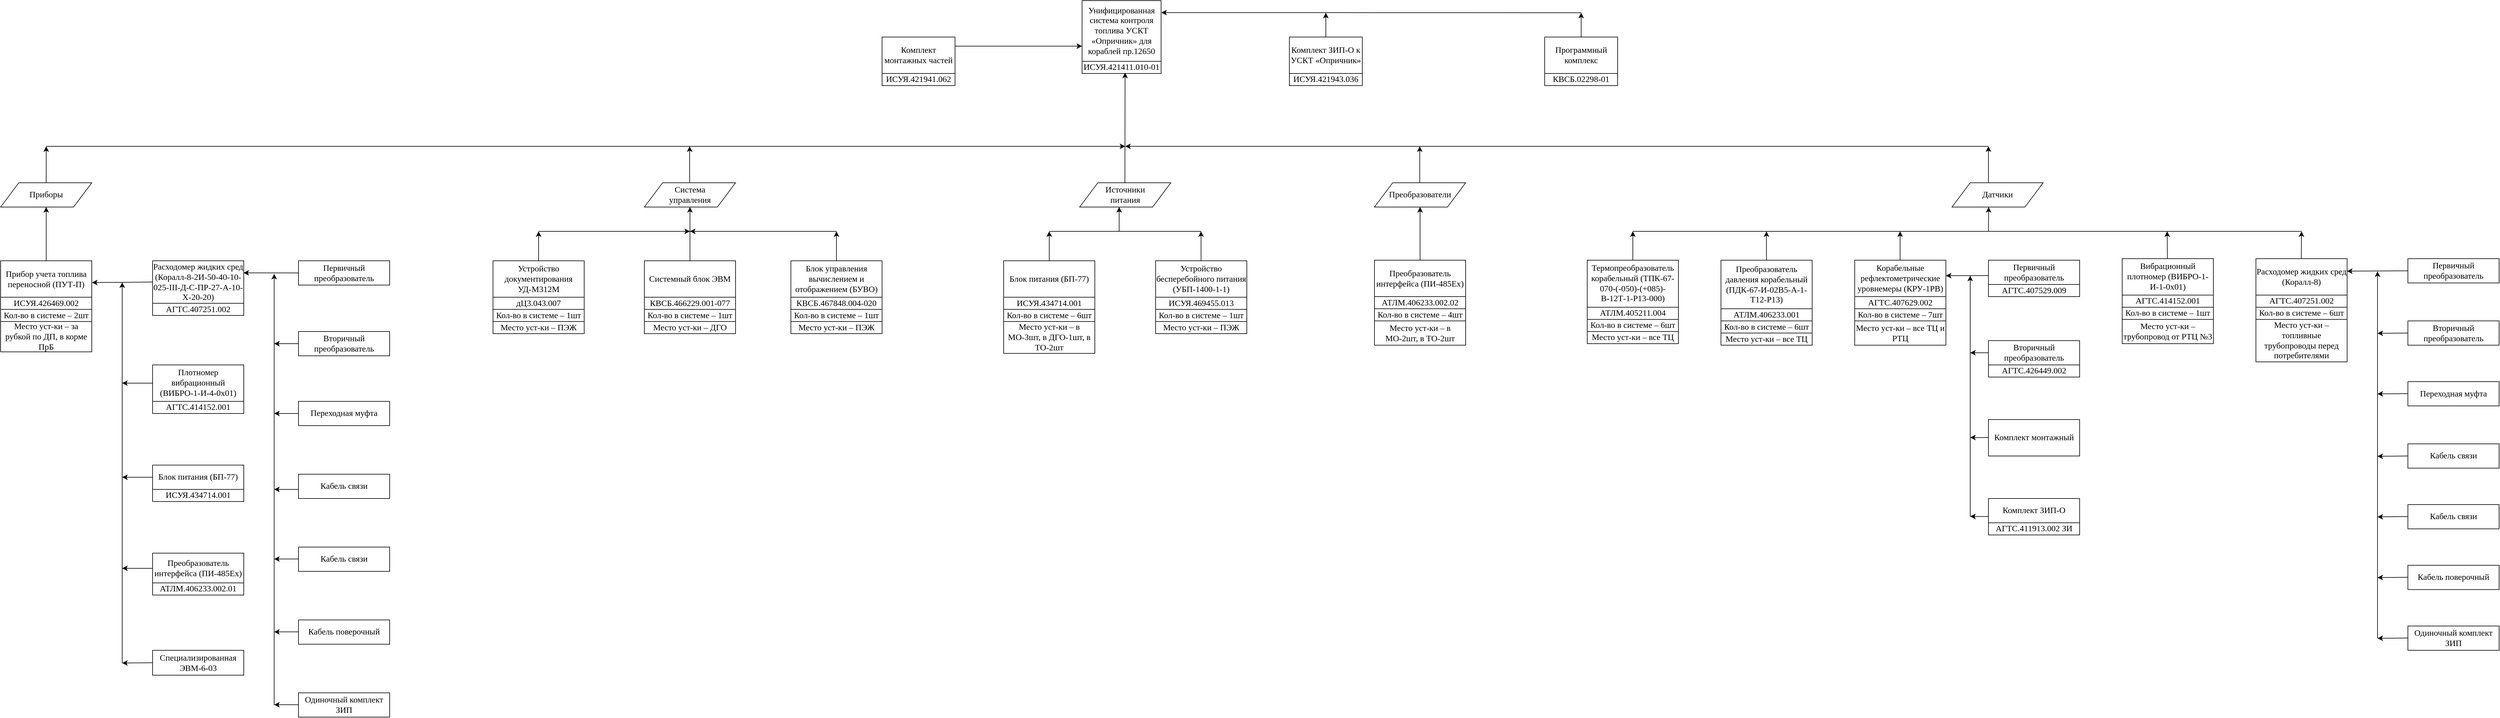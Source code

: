 <mxfile version="13.0.9" type="github"><diagram id="rdRw8fEam2MrPIonMGcq" name="Page-1"><mxGraphModel dx="2836" dy="1933" grid="1" gridSize="10" guides="1" tooltips="1" connect="1" arrows="1" fold="1" page="1" pageScale="1" pageWidth="827" pageHeight="1169" math="1" shadow="0"><root><mxCell id="0"/><mxCell id="1" parent="0"/><mxCell id="JlruNqImXkZXhNf7wpt8-1" value="&lt;font style=&quot;font-size: 14px&quot;&gt;Унифицированная система контроля топлива УСКТ «Опричник» для кораблей пр.12650&lt;br&gt;&lt;/font&gt;" style="whiteSpace=wrap;html=1;fontFamily=Times New Roman;fontSize=14;" parent="1" vertex="1"><mxGeometry x="369" y="-140" width="130" height="100" as="geometry"/></mxCell><mxCell id="JlruNqImXkZXhNf7wpt8-6" value="Блок управления вычислением и отображением (БУВО)" style="rounded=0;whiteSpace=wrap;html=1;fontFamily=Times New Roman;fontSize=14;" parent="1" vertex="1"><mxGeometry x="-110" y="288.5" width="150" height="60" as="geometry"/></mxCell><mxCell id="JlruNqImXkZXhNf7wpt8-7" value="КВСБ.467848.004-020" style="rounded=0;whiteSpace=wrap;html=1;fontFamily=Times New Roman;fontSize=14;" parent="1" vertex="1"><mxGeometry x="-110" y="348.5" width="150" height="20" as="geometry"/></mxCell><mxCell id="JlruNqImXkZXhNf7wpt8-8" value="Системный блок ЭВМ" style="rounded=0;whiteSpace=wrap;html=1;fontFamily=Times New Roman;fontSize=14;" parent="1" vertex="1"><mxGeometry x="-351" y="288.5" width="150" height="60" as="geometry"/></mxCell><mxCell id="JlruNqImXkZXhNf7wpt8-9" value="КВСБ.466229.001-077" style="rounded=0;whiteSpace=wrap;html=1;fontFamily=Times New Roman;fontSize=14;" parent="1" vertex="1"><mxGeometry x="-351" y="348.5" width="150" height="20" as="geometry"/></mxCell><mxCell id="JlruNqImXkZXhNf7wpt8-10" value="Устройство документирования &lt;br style=&quot;font-size: 14px;&quot;&gt;УД-М312М" style="rounded=0;whiteSpace=wrap;html=1;fontFamily=Times New Roman;fontSize=14;" parent="1" vertex="1"><mxGeometry x="-600" y="288.5" width="150" height="60" as="geometry"/></mxCell><mxCell id="JlruNqImXkZXhNf7wpt8-11" value="дЦ3.043.007" style="rounded=0;whiteSpace=wrap;html=1;fontFamily=Times New Roman;fontSize=14;" parent="1" vertex="1"><mxGeometry x="-600" y="348.5" width="150" height="20" as="geometry"/></mxCell><mxCell id="JlruNqImXkZXhNf7wpt8-12" value="ИСУЯ.421411.010-01" style="rounded=0;whiteSpace=wrap;html=1;fontFamily=Times New Roman;fontSize=14;" parent="1" vertex="1"><mxGeometry x="369" y="-40" width="130" height="20" as="geometry"/></mxCell><mxCell id="JlruNqImXkZXhNf7wpt8-13" value="&lt;p style=&quot;font-size: 14px;&quot;&gt;&lt;font style=&quot;font-size: 14px;&quot;&gt;Блок питания (БП-77)&lt;/font&gt;&lt;/p&gt;" style="rounded=0;whiteSpace=wrap;html=1;fontFamily=Times New Roman;fontSize=14;" parent="1" vertex="1"><mxGeometry x="240" y="288.5" width="150" height="60" as="geometry"/></mxCell><mxCell id="JlruNqImXkZXhNf7wpt8-14" value="ИСУЯ.434714.001" style="rounded=0;whiteSpace=wrap;html=1;fontFamily=Times New Roman;fontSize=14;" parent="1" vertex="1"><mxGeometry x="240" y="348.5" width="150" height="20" as="geometry"/></mxCell><mxCell id="JlruNqImXkZXhNf7wpt8-15" value="Устройство бесперебойного питания (УБП-1400-1-1)" style="rounded=0;whiteSpace=wrap;html=1;fontFamily=Times New Roman;fontSize=14;" parent="1" vertex="1"><mxGeometry x="490" y="288.5" width="150" height="60" as="geometry"/></mxCell><mxCell id="JlruNqImXkZXhNf7wpt8-16" value="ИСУЯ.469455.013" style="rounded=0;whiteSpace=wrap;html=1;fontFamily=Times New Roman;fontSize=14;" parent="1" vertex="1"><mxGeometry x="490" y="348.5" width="150" height="20" as="geometry"/></mxCell><mxCell id="JlruNqImXkZXhNf7wpt8-17" value="Преобразователь интерфейса (ПИ-485Ех)" style="rounded=0;whiteSpace=wrap;html=1;fontFamily=Times New Roman;fontSize=14;" parent="1" vertex="1"><mxGeometry x="850" y="287.5" width="150" height="60" as="geometry"/></mxCell><mxCell id="JlruNqImXkZXhNf7wpt8-18" value="АТЛМ.406233.002.02" style="rounded=0;whiteSpace=wrap;html=1;fontFamily=Times New Roman;fontSize=14;" parent="1" vertex="1"><mxGeometry x="850" y="347.5" width="150" height="20" as="geometry"/></mxCell><mxCell id="JlruNqImXkZXhNf7wpt8-19" value="Прибор учета топлива переносной (ПУТ-П)" style="rounded=0;whiteSpace=wrap;html=1;fontFamily=Times New Roman;fontSize=14;" parent="1" vertex="1"><mxGeometry x="-1410" y="288.5" width="150" height="60" as="geometry"/></mxCell><mxCell id="JlruNqImXkZXhNf7wpt8-20" value="ИСУЯ.426469.002" style="rounded=0;whiteSpace=wrap;html=1;fontFamily=Times New Roman;fontSize=14;" parent="1" vertex="1"><mxGeometry x="-1410" y="348.5" width="150" height="20" as="geometry"/></mxCell><mxCell id="JlruNqImXkZXhNf7wpt8-21" style="edgeStyle=orthogonalEdgeStyle;rounded=0;orthogonalLoop=1;jettySize=auto;html=1;exitX=0.5;exitY=1;exitDx=0;exitDy=0;fontFamily=Times New Roman;fontSize=14;" parent="1" source="JlruNqImXkZXhNf7wpt8-20" target="JlruNqImXkZXhNf7wpt8-20" edge="1"><mxGeometry relative="1" as="geometry"/></mxCell><mxCell id="JlruNqImXkZXhNf7wpt8-26" value="Термопреобразователь корабельный (ТПК-67-070-(-050)-(+085)-В-12Т-1-Р13-000)" style="rounded=0;whiteSpace=wrap;html=1;fontFamily=Times New Roman;fontSize=14;" parent="1" vertex="1"><mxGeometry x="1200" y="287.5" width="150" height="77.5" as="geometry"/></mxCell><mxCell id="JlruNqImXkZXhNf7wpt8-27" value="АТЛМ.405211.004" style="rounded=0;whiteSpace=wrap;html=1;fontFamily=Times New Roman;fontSize=14;" parent="1" vertex="1"><mxGeometry x="1200" y="365" width="150" height="20" as="geometry"/></mxCell><mxCell id="JlruNqImXkZXhNf7wpt8-33" value="Комплект монтажных частей" style="rounded=0;whiteSpace=wrap;html=1;fontFamily=Times New Roman;fontSize=14;" parent="1" vertex="1"><mxGeometry x="40" y="-80" width="120" height="60" as="geometry"/></mxCell><mxCell id="JlruNqImXkZXhNf7wpt8-34" value="ИСУЯ.421941.062" style="rounded=0;whiteSpace=wrap;html=1;fontFamily=Times New Roman;fontSize=14;" parent="1" vertex="1"><mxGeometry x="40" y="-20" width="120" height="20" as="geometry"/></mxCell><mxCell id="JlruNqImXkZXhNf7wpt8-35" value="Комплект ЗИП-О к УСКТ «Опричник»" style="rounded=0;whiteSpace=wrap;html=1;fontFamily=Times New Roman;fontSize=14;" parent="1" vertex="1"><mxGeometry x="710" y="-80" width="120" height="60" as="geometry"/></mxCell><mxCell id="JlruNqImXkZXhNf7wpt8-36" value="ИСУЯ.421943.036" style="rounded=0;whiteSpace=wrap;html=1;fontFamily=Times New Roman;fontSize=14;" parent="1" vertex="1"><mxGeometry x="710" y="-20" width="120" height="20" as="geometry"/></mxCell><mxCell id="JlruNqImXkZXhNf7wpt8-37" value="Программный комплекс" style="rounded=0;whiteSpace=wrap;html=1;fontFamily=Times New Roman;fontSize=14;" parent="1" vertex="1"><mxGeometry x="1130" y="-80" width="120" height="60" as="geometry"/></mxCell><mxCell id="JlruNqImXkZXhNf7wpt8-38" value="КВСБ.02298-01" style="rounded=0;whiteSpace=wrap;html=1;fontFamily=Times New Roman;fontSize=14;" parent="1" vertex="1"><mxGeometry x="1130" y="-20" width="120" height="20" as="geometry"/></mxCell><mxCell id="JlruNqImXkZXhNf7wpt8-41" value="Система &lt;br&gt;управления" style="shape=parallelogram;perimeter=parallelogramPerimeter;whiteSpace=wrap;html=1;fontFamily=Times New Roman;fontSize=14;" parent="1" vertex="1"><mxGeometry x="-351" y="160" width="150" height="40" as="geometry"/></mxCell><mxCell id="JlruNqImXkZXhNf7wpt8-42" value="Источники &lt;br&gt;питания" style="shape=parallelogram;perimeter=parallelogramPerimeter;whiteSpace=wrap;html=1;fontFamily=Times New Roman;fontSize=14;" parent="1" vertex="1"><mxGeometry x="365" y="160" width="150" height="40" as="geometry"/></mxCell><mxCell id="JlruNqImXkZXhNf7wpt8-43" value="Преобразователи" style="shape=parallelogram;perimeter=parallelogramPerimeter;whiteSpace=wrap;html=1;fontFamily=Times New Roman;fontSize=14;" parent="1" vertex="1"><mxGeometry x="850" y="160" width="150" height="40" as="geometry"/></mxCell><mxCell id="JlruNqImXkZXhNf7wpt8-44" value="Датчики" style="shape=parallelogram;perimeter=parallelogramPerimeter;whiteSpace=wrap;html=1;fontFamily=Times New Roman;fontSize=14;" parent="1" vertex="1"><mxGeometry x="1800" y="160" width="150" height="40" as="geometry"/></mxCell><mxCell id="JlruNqImXkZXhNf7wpt8-60" value="Кол-во в системе – 1шт" style="rounded=0;whiteSpace=wrap;html=1;fontFamily=Times New Roman;fontSize=14;" parent="1" vertex="1"><mxGeometry x="-110" y="368.5" width="150" height="20" as="geometry"/></mxCell><mxCell id="JlruNqImXkZXhNf7wpt8-61" value="Кол-во в системе – 1шт" style="rounded=0;whiteSpace=wrap;html=1;fontFamily=Times New Roman;fontSize=14;" parent="1" vertex="1"><mxGeometry x="-351" y="368.5" width="150" height="20" as="geometry"/></mxCell><mxCell id="JlruNqImXkZXhNf7wpt8-62" value="Кол-во в системе – 6шт" style="rounded=0;whiteSpace=wrap;html=1;fontFamily=Times New Roman;fontSize=14;" parent="1" vertex="1"><mxGeometry x="240" y="368.5" width="150" height="20" as="geometry"/></mxCell><mxCell id="JlruNqImXkZXhNf7wpt8-63" value="Кол-во в системе – 1шт" style="rounded=0;whiteSpace=wrap;html=1;fontFamily=Times New Roman;fontSize=14;" parent="1" vertex="1"><mxGeometry x="-600" y="368.5" width="150" height="20" as="geometry"/></mxCell><mxCell id="JlruNqImXkZXhNf7wpt8-64" value="Кол-во в системе – 1шт" style="rounded=0;whiteSpace=wrap;html=1;fontFamily=Times New Roman;fontSize=14;" parent="1" vertex="1"><mxGeometry x="490" y="368.5" width="150" height="20" as="geometry"/></mxCell><mxCell id="JlruNqImXkZXhNf7wpt8-65" value="Кол-во в системе – 4шт" style="rounded=0;whiteSpace=wrap;html=1;fontFamily=Times New Roman;fontSize=14;" parent="1" vertex="1"><mxGeometry x="850" y="367.5" width="150" height="20" as="geometry"/></mxCell><mxCell id="JlruNqImXkZXhNf7wpt8-66" value="Кол-во в системе – 2шт" style="rounded=0;whiteSpace=wrap;html=1;fontFamily=Times New Roman;fontSize=14;" parent="1" vertex="1"><mxGeometry x="-1410" y="368.5" width="150" height="20" as="geometry"/></mxCell><mxCell id="JlruNqImXkZXhNf7wpt8-69" value="Кол-во в системе – 6шт" style="rounded=0;whiteSpace=wrap;html=1;fontFamily=Times New Roman;fontSize=14;labelBackgroundColor=none;strokeColor=#000000;fillColor=none;" parent="1" vertex="1"><mxGeometry x="1200" y="385" width="150" height="20" as="geometry"/></mxCell><mxCell id="JlruNqImXkZXhNf7wpt8-111" value="Место уст-ки – все ТЦ" style="rounded=0;whiteSpace=wrap;html=1;fontFamily=Times New Roman;fontSize=14;" parent="1" vertex="1"><mxGeometry x="1200" y="405" width="150" height="20" as="geometry"/></mxCell><mxCell id="JlruNqImXkZXhNf7wpt8-130" value="Расходомер жидких сред (Коралл-8-2И-50-40-10-025-III-Д-С-ПР-27-А-10-Х-20-20)" style="rounded=0;whiteSpace=wrap;html=1;fontFamily=Times New Roman;fontSize=14;" parent="1" vertex="1"><mxGeometry x="-1160" y="288.5" width="150" height="70" as="geometry"/></mxCell><mxCell id="JlruNqImXkZXhNf7wpt8-132" value="АГТС.407251.002" style="rounded=0;whiteSpace=wrap;html=1;fontFamily=Times New Roman;fontSize=14;" parent="1" vertex="1"><mxGeometry x="-1160" y="358.5" width="150" height="20" as="geometry"/></mxCell><mxCell id="JlruNqImXkZXhNf7wpt8-133" value="&lt;p style=&quot;font-size: 14px;&quot;&gt;&lt;font style=&quot;font-size: 14px;&quot;&gt;Блок питания (БП-77)&lt;/font&gt;&lt;/p&gt;" style="rounded=0;whiteSpace=wrap;html=1;fontFamily=Times New Roman;fontSize=14;" parent="1" vertex="1"><mxGeometry x="-1160" y="625" width="150" height="40" as="geometry"/></mxCell><mxCell id="JlruNqImXkZXhNf7wpt8-134" value="ИСУЯ.434714.001" style="rounded=0;whiteSpace=wrap;html=1;fontFamily=Times New Roman;fontSize=14;" parent="1" vertex="1"><mxGeometry x="-1160" y="665" width="150" height="20" as="geometry"/></mxCell><mxCell id="JlruNqImXkZXhNf7wpt8-135" value="Преобразователь интерфейса (ПИ-485Ех)" style="rounded=0;whiteSpace=wrap;html=1;fontFamily=Times New Roman;fontSize=14;" parent="1" vertex="1"><mxGeometry x="-1160" y="770" width="150" height="50" as="geometry"/></mxCell><mxCell id="JlruNqImXkZXhNf7wpt8-136" value="АТЛМ.406233.002.01" style="rounded=0;whiteSpace=wrap;html=1;fontFamily=Times New Roman;fontSize=14;" parent="1" vertex="1"><mxGeometry x="-1160" y="819" width="150" height="20" as="geometry"/></mxCell><mxCell id="JlruNqImXkZXhNf7wpt8-137" value="Плотномер вибрационный (ВИБРО-1-И-4-0х01)" style="rounded=0;whiteSpace=wrap;html=1;fontFamily=Times New Roman;fontSize=14;" parent="1" vertex="1"><mxGeometry x="-1160" y="460" width="150" height="60" as="geometry"/></mxCell><mxCell id="JlruNqImXkZXhNf7wpt8-138" value="АГТС.414152.001" style="rounded=0;whiteSpace=wrap;html=1;fontFamily=Times New Roman;fontSize=14;" parent="1" vertex="1"><mxGeometry x="-1160" y="520" width="150" height="20" as="geometry"/></mxCell><mxCell id="U14KaW0PmVDMa5eSpgdy-1" value="Первичный преобразователь" style="rounded=0;whiteSpace=wrap;html=1;fontFamily=Times New Roman;fontSize=14;" parent="1" vertex="1"><mxGeometry x="-920" y="288.5" width="150" height="40" as="geometry"/></mxCell><mxCell id="U14KaW0PmVDMa5eSpgdy-2" value="Вторичный преобразователь" style="rounded=0;whiteSpace=wrap;html=1;fontFamily=Times New Roman;fontSize=14;" parent="1" vertex="1"><mxGeometry x="-920" y="405" width="150" height="40" as="geometry"/></mxCell><mxCell id="U14KaW0PmVDMa5eSpgdy-3" value="Переходная муфта" style="rounded=0;whiteSpace=wrap;html=1;fontFamily=Times New Roman;fontSize=14;" parent="1" vertex="1"><mxGeometry x="-920" y="520" width="150" height="40" as="geometry"/></mxCell><mxCell id="U14KaW0PmVDMa5eSpgdy-4" value="Кабель связи" style="rounded=0;whiteSpace=wrap;html=1;fontFamily=Times New Roman;fontSize=14;" parent="1" vertex="1"><mxGeometry x="-920" y="640" width="150" height="40" as="geometry"/></mxCell><mxCell id="U14KaW0PmVDMa5eSpgdy-5" value="Кабель связи" style="rounded=0;whiteSpace=wrap;html=1;fontFamily=Times New Roman;fontSize=14;" parent="1" vertex="1"><mxGeometry x="-920" y="760" width="150" height="40" as="geometry"/></mxCell><mxCell id="U14KaW0PmVDMa5eSpgdy-6" value="Кабель поверочный" style="rounded=0;whiteSpace=wrap;html=1;fontFamily=Times New Roman;fontSize=14;" parent="1" vertex="1"><mxGeometry x="-920" y="880" width="150" height="40" as="geometry"/></mxCell><mxCell id="U14KaW0PmVDMa5eSpgdy-7" value="Одиночный комплект ЗИП" style="rounded=0;whiteSpace=wrap;html=1;fontFamily=Times New Roman;fontSize=14;" parent="1" vertex="1"><mxGeometry x="-920" y="1000" width="150" height="40" as="geometry"/></mxCell><mxCell id="JlruNqImXkZXhNf7wpt8-116" value="АГТС.407629.002" style="rounded=0;whiteSpace=wrap;html=1;fontFamily=Times New Roman;fontSize=14;" parent="1" vertex="1"><mxGeometry x="1640" y="347.5" width="150" height="20" as="geometry"/></mxCell><mxCell id="JlruNqImXkZXhNf7wpt8-117" value="Первичный преобразователь" style="rounded=0;whiteSpace=wrap;html=1;fontFamily=Times New Roman;fontSize=14;" parent="1" vertex="1"><mxGeometry x="1860" y="287.5" width="150" height="40" as="geometry"/></mxCell><mxCell id="JlruNqImXkZXhNf7wpt8-118" value="Вторичный преобразователь" style="rounded=0;whiteSpace=wrap;html=1;fontFamily=Times New Roman;fontSize=14;" parent="1" vertex="1"><mxGeometry x="1860" y="420" width="150" height="40" as="geometry"/></mxCell><mxCell id="JlruNqImXkZXhNf7wpt8-119" value="Комплект монтажный" style="rounded=0;whiteSpace=wrap;html=1;labelBackgroundColor=none;fontFamily=Times New Roman;fontSize=14;strokeColor=#000000;" parent="1" vertex="1"><mxGeometry x="1860" y="550" width="150" height="60" as="geometry"/></mxCell><mxCell id="JlruNqImXkZXhNf7wpt8-120" value="Комплект ЗИП-О" style="rounded=0;whiteSpace=wrap;html=1;fontFamily=Times New Roman;fontSize=14;" parent="1" vertex="1"><mxGeometry x="1860" y="680" width="150" height="40" as="geometry"/></mxCell><mxCell id="JlruNqImXkZXhNf7wpt8-121" value="АГТС.407529.009" style="rounded=0;whiteSpace=wrap;html=1;fontFamily=Times New Roman;fontSize=14;" parent="1" vertex="1"><mxGeometry x="1860" y="327.5" width="150" height="20" as="geometry"/></mxCell><mxCell id="JlruNqImXkZXhNf7wpt8-122" value="АГТС.426449.002" style="rounded=0;whiteSpace=wrap;html=1;fontFamily=Times New Roman;fontSize=14;" parent="1" vertex="1"><mxGeometry x="1860" y="460" width="150" height="20" as="geometry"/></mxCell><mxCell id="JlruNqImXkZXhNf7wpt8-123" value="АГТС.411913.002 ЗИ" style="rounded=0;whiteSpace=wrap;html=1;fontFamily=Times New Roman;fontSize=14;" parent="1" vertex="1"><mxGeometry x="1860" y="720" width="150" height="20" as="geometry"/></mxCell><mxCell id="JlruNqImXkZXhNf7wpt8-124" value="Кол-во в системе – 7шт" style="rounded=0;whiteSpace=wrap;html=1;labelBackgroundColor=none;fontFamily=Times New Roman;fontSize=14;" parent="1" vertex="1"><mxGeometry x="1640" y="367.5" width="150" height="20" as="geometry"/></mxCell><mxCell id="JlruNqImXkZXhNf7wpt8-29" value="Преобразователь давления корабельный (ПДК-67-И-02В5-А-1-Т12-Р13)" style="rounded=0;whiteSpace=wrap;html=1;fontFamily=Times New Roman;fontSize=14;" parent="1" vertex="1"><mxGeometry x="1420" y="287.5" width="150" height="80" as="geometry"/></mxCell><mxCell id="JlruNqImXkZXhNf7wpt8-30" value="АТЛМ.406233.001" style="rounded=0;whiteSpace=wrap;html=1;fontFamily=Times New Roman;fontSize=14;" parent="1" vertex="1"><mxGeometry x="1420" y="367.5" width="150" height="20" as="geometry"/></mxCell><mxCell id="JlruNqImXkZXhNf7wpt8-31" value="Вибрационный плотномер (ВИБРО-1-И-1-0х01)" style="rounded=0;whiteSpace=wrap;html=1;fontFamily=Times New Roman;fontSize=14;" parent="1" vertex="1"><mxGeometry x="2080" y="285" width="150" height="60" as="geometry"/></mxCell><mxCell id="JlruNqImXkZXhNf7wpt8-32" value="АГТС.414152.001" style="rounded=0;whiteSpace=wrap;html=1;fontFamily=Times New Roman;fontSize=14;" parent="1" vertex="1"><mxGeometry x="2080" y="345" width="150" height="20" as="geometry"/></mxCell><mxCell id="JlruNqImXkZXhNf7wpt8-70" value="Кол-во в системе – 6шт" style="rounded=0;whiteSpace=wrap;html=1;fontFamily=Times New Roman;fontSize=14;labelBackgroundColor=none;" parent="1" vertex="1"><mxGeometry x="1420" y="387.5" width="150" height="20" as="geometry"/></mxCell><mxCell id="JlruNqImXkZXhNf7wpt8-71" value="Кол-во в системе – 1шт" style="rounded=0;whiteSpace=wrap;html=1;fontFamily=Times New Roman;fontSize=14;" parent="1" vertex="1"><mxGeometry x="2080" y="365" width="150" height="20" as="geometry"/></mxCell><mxCell id="JlruNqImXkZXhNf7wpt8-112" value="Место уст-ки – все ТЦ" style="rounded=0;whiteSpace=wrap;html=1;fontFamily=Times New Roman;fontSize=14;" parent="1" vertex="1"><mxGeometry x="1420" y="407.5" width="150" height="20" as="geometry"/></mxCell><mxCell id="JlruNqImXkZXhNf7wpt8-144" value="Место уст-ки – трубопровод от РТЦ №3" style="rounded=0;whiteSpace=wrap;html=1;fontFamily=Times New Roman;fontSize=14;" parent="1" vertex="1"><mxGeometry x="2080" y="385" width="150" height="40" as="geometry"/></mxCell><mxCell id="JlruNqImXkZXhNf7wpt8-72" value="Первичный преобразователь" style="rounded=0;whiteSpace=wrap;html=1;fontFamily=Times New Roman;fontSize=14;" parent="1" vertex="1"><mxGeometry x="2550" y="285" width="150" height="40" as="geometry"/></mxCell><mxCell id="JlruNqImXkZXhNf7wpt8-73" value="Вторичный преобразователь" style="rounded=0;whiteSpace=wrap;html=1;fontFamily=Times New Roman;fontSize=14;" parent="1" vertex="1"><mxGeometry x="2550" y="387.5" width="150" height="40" as="geometry"/></mxCell><mxCell id="JlruNqImXkZXhNf7wpt8-74" value="Переходная муфта" style="rounded=0;whiteSpace=wrap;html=1;fontFamily=Times New Roman;fontSize=14;" parent="1" vertex="1"><mxGeometry x="2550" y="487.5" width="150" height="40" as="geometry"/></mxCell><mxCell id="JlruNqImXkZXhNf7wpt8-75" value="Кабель связи" style="rounded=0;whiteSpace=wrap;html=1;fontFamily=Times New Roman;fontSize=14;" parent="1" vertex="1"><mxGeometry x="2550" y="590" width="150" height="40" as="geometry"/></mxCell><mxCell id="JlruNqImXkZXhNf7wpt8-76" value="Кабель связи" style="rounded=0;whiteSpace=wrap;html=1;fontFamily=Times New Roman;fontSize=14;" parent="1" vertex="1"><mxGeometry x="2550" y="690" width="150" height="40" as="geometry"/></mxCell><mxCell id="JlruNqImXkZXhNf7wpt8-77" value="Кабель поверочный" style="rounded=0;whiteSpace=wrap;html=1;fontFamily=Times New Roman;fontSize=14;" parent="1" vertex="1"><mxGeometry x="2550" y="790" width="150" height="40" as="geometry"/></mxCell><mxCell id="JlruNqImXkZXhNf7wpt8-78" value="Одиночный комплект ЗИП" style="rounded=0;whiteSpace=wrap;html=1;fontFamily=Times New Roman;fontSize=14;" parent="1" vertex="1"><mxGeometry x="2550" y="890" width="150" height="40" as="geometry"/></mxCell><mxCell id="U14KaW0PmVDMa5eSpgdy-32" value="Место уст-ки – все ТЦ и РТЦ" style="rounded=0;whiteSpace=wrap;html=1;fontFamily=Times New Roman;fontSize=14;" parent="1" vertex="1"><mxGeometry x="1640" y="387.5" width="150" height="40" as="geometry"/></mxCell><mxCell id="U14KaW0PmVDMa5eSpgdy-60" value="Приборы" style="shape=parallelogram;perimeter=parallelogramPerimeter;whiteSpace=wrap;html=1;fontFamily=Times New Roman;fontSize=14;" parent="1" vertex="1"><mxGeometry x="-1410" y="160" width="150" height="40" as="geometry"/></mxCell><mxCell id="U14KaW0PmVDMa5eSpgdy-67" value="Место уст-ки – за рубкой по ДП, в корме ПрБ" style="rounded=0;whiteSpace=wrap;html=1;fontFamily=Times New Roman;fontSize=14;" parent="1" vertex="1"><mxGeometry x="-1410" y="388.5" width="150" height="50" as="geometry"/></mxCell><mxCell id="U14KaW0PmVDMa5eSpgdy-74" value="Корабельные рефлектометрические уровнемеры (КРУ-1РВ)" style="rounded=0;whiteSpace=wrap;html=1;fontFamily=Times New Roman;fontSize=14;" parent="1" vertex="1"><mxGeometry x="1640" y="287.5" width="150" height="60" as="geometry"/></mxCell><mxCell id="JlruNqImXkZXhNf7wpt8-23" value="АГТС.407251.002" style="rounded=0;whiteSpace=wrap;html=1;fontFamily=Times New Roman;fontSize=14;" parent="1" vertex="1"><mxGeometry x="2300" y="345" width="150" height="20" as="geometry"/></mxCell><mxCell id="JlruNqImXkZXhNf7wpt8-67" value="Кол-во в системе – 6шт" style="rounded=0;whiteSpace=wrap;html=1;fontFamily=Times New Roman;fontSize=14;" parent="1" vertex="1"><mxGeometry x="2300" y="365" width="150" height="20" as="geometry"/></mxCell><mxCell id="U14KaW0PmVDMa5eSpgdy-75" value="Расходомер жидких сред (Коралл-8)" style="rounded=0;whiteSpace=wrap;html=1;fontFamily=Times New Roman;fontSize=14;" parent="1" vertex="1"><mxGeometry x="2300" y="285" width="150" height="60" as="geometry"/></mxCell><mxCell id="U14KaW0PmVDMa5eSpgdy-90" value="Специализированная ЭВМ-6-03" style="rounded=0;whiteSpace=wrap;html=1;fontFamily=Times New Roman;fontSize=14;" parent="1" vertex="1"><mxGeometry x="-1160" y="930" width="150" height="41" as="geometry"/></mxCell><mxCell id="U14KaW0PmVDMa5eSpgdy-92" value="Место уст-ки – топливные трубопроводы перед потребителями" style="rounded=0;whiteSpace=wrap;html=1;fontFamily=Times New Roman;fontSize=14;" parent="1" vertex="1"><mxGeometry x="2300" y="385" width="150" height="70" as="geometry"/></mxCell><mxCell id="U14KaW0PmVDMa5eSpgdy-93" value="Место уст-ки – в МО-2шт, в ТО-2шт" style="rounded=0;whiteSpace=wrap;html=1;fontFamily=Times New Roman;fontSize=14;" parent="1" vertex="1"><mxGeometry x="850" y="387.5" width="150" height="40" as="geometry"/></mxCell><mxCell id="U14KaW0PmVDMa5eSpgdy-94" value="Место уст-ки – в МО-3шт, в ДГО-1шт, в ТО-2шт" style="rounded=0;whiteSpace=wrap;html=1;fontFamily=Times New Roman;fontSize=14;" parent="1" vertex="1"><mxGeometry x="240" y="388.5" width="150" height="52.5" as="geometry"/></mxCell><mxCell id="U14KaW0PmVDMa5eSpgdy-95" value="Место уст-ки – ДГО" style="rounded=0;whiteSpace=wrap;html=1;fontFamily=Times New Roman;fontSize=14;" parent="1" vertex="1"><mxGeometry x="-351" y="388.5" width="150" height="20" as="geometry"/></mxCell><mxCell id="U14KaW0PmVDMa5eSpgdy-97" value="Место уст-ки – ПЭЖ" style="rounded=0;whiteSpace=wrap;html=1;fontFamily=Times New Roman;fontSize=14;" parent="1" vertex="1"><mxGeometry x="-110" y="388.5" width="150" height="20" as="geometry"/></mxCell><mxCell id="U14KaW0PmVDMa5eSpgdy-98" value="Место уст-ки – ПЭЖ" style="rounded=0;whiteSpace=wrap;html=1;fontFamily=Times New Roman;fontSize=14;" parent="1" vertex="1"><mxGeometry x="-600" y="388.5" width="150" height="20" as="geometry"/></mxCell><mxCell id="U14KaW0PmVDMa5eSpgdy-110" value="Место уст-ки – ПЭЖ" style="rounded=0;whiteSpace=wrap;html=1;fontFamily=Times New Roman;fontSize=14;" parent="1" vertex="1"><mxGeometry x="490" y="388.5" width="150" height="20" as="geometry"/></mxCell><mxCell id="JIP5AOXePWaffh8GA9R5-3" value="" style="endArrow=classic;html=1;exitX=0.5;exitY=0;exitDx=0;exitDy=0;entryX=0.5;entryY=1;entryDx=0;entryDy=0;" parent="1" source="JlruNqImXkZXhNf7wpt8-19" target="U14KaW0PmVDMa5eSpgdy-60" edge="1"><mxGeometry width="50" height="50" relative="1" as="geometry"><mxPoint x="-1270" y="350" as="sourcePoint"/><mxPoint x="-1220" y="300" as="targetPoint"/></mxGeometry></mxCell><mxCell id="JIP5AOXePWaffh8GA9R5-7" value="" style="endArrow=none;html=1;entryX=0;entryY=0.5;entryDx=0;entryDy=0;" parent="1" target="JlruNqImXkZXhNf7wpt8-130" edge="1"><mxGeometry width="50" height="50" relative="1" as="geometry"><mxPoint x="-1210" y="324" as="sourcePoint"/><mxPoint x="-1080" y="420" as="targetPoint"/></mxGeometry></mxCell><mxCell id="JIP5AOXePWaffh8GA9R5-8" value="" style="endArrow=classic;html=1;exitX=0;exitY=0.5;exitDx=0;exitDy=0;" parent="1" source="JlruNqImXkZXhNf7wpt8-137" edge="1"><mxGeometry width="50" height="50" relative="1" as="geometry"><mxPoint x="-1140" y="540" as="sourcePoint"/><mxPoint x="-1210" y="490" as="targetPoint"/></mxGeometry></mxCell><mxCell id="JIP5AOXePWaffh8GA9R5-9" value="" style="endArrow=classic;html=1;exitX=0;exitY=0.5;exitDx=0;exitDy=0;" parent="1" source="JlruNqImXkZXhNf7wpt8-133" edge="1"><mxGeometry width="50" height="50" relative="1" as="geometry"><mxPoint x="-1120" y="800" as="sourcePoint"/><mxPoint x="-1210" y="645" as="targetPoint"/></mxGeometry></mxCell><mxCell id="JIP5AOXePWaffh8GA9R5-10" value="" style="endArrow=classic;html=1;exitX=0;exitY=0.5;exitDx=0;exitDy=0;" parent="1" source="JlruNqImXkZXhNf7wpt8-135" edge="1"><mxGeometry width="50" height="50" relative="1" as="geometry"><mxPoint x="-1110" y="850" as="sourcePoint"/><mxPoint x="-1210" y="795" as="targetPoint"/></mxGeometry></mxCell><mxCell id="JIP5AOXePWaffh8GA9R5-11" value="" style="endArrow=classic;html=1;exitX=0;exitY=0.5;exitDx=0;exitDy=0;" parent="1" source="U14KaW0PmVDMa5eSpgdy-90" edge="1"><mxGeometry width="50" height="50" relative="1" as="geometry"><mxPoint x="-1060" y="940" as="sourcePoint"/><mxPoint x="-1210" y="951" as="targetPoint"/></mxGeometry></mxCell><mxCell id="JIP5AOXePWaffh8GA9R5-13" value="" style="endArrow=classic;html=1;entryX=1.002;entryY=0.597;entryDx=0;entryDy=0;entryPerimeter=0;" parent="1" target="JlruNqImXkZXhNf7wpt8-19" edge="1"><mxGeometry width="50" height="50" relative="1" as="geometry"><mxPoint x="-1210" y="324" as="sourcePoint"/><mxPoint x="-1160" y="350" as="targetPoint"/></mxGeometry></mxCell><mxCell id="JIP5AOXePWaffh8GA9R5-14" value="" style="endArrow=classic;html=1;" parent="1" edge="1"><mxGeometry width="50" height="50" relative="1" as="geometry"><mxPoint x="-1210" y="951" as="sourcePoint"/><mxPoint x="-1210" y="324" as="targetPoint"/></mxGeometry></mxCell><mxCell id="JIP5AOXePWaffh8GA9R5-15" value="" style="endArrow=classic;html=1;exitX=0;exitY=0.5;exitDx=0;exitDy=0;entryX=0.997;entryY=0.283;entryDx=0;entryDy=0;entryPerimeter=0;" parent="1" source="U14KaW0PmVDMa5eSpgdy-1" target="JlruNqImXkZXhNf7wpt8-130" edge="1"><mxGeometry width="50" height="50" relative="1" as="geometry"><mxPoint x="-930" y="620" as="sourcePoint"/><mxPoint x="-880" y="570" as="targetPoint"/></mxGeometry></mxCell><mxCell id="JIP5AOXePWaffh8GA9R5-16" value="" style="endArrow=classic;html=1;exitX=0;exitY=0.5;exitDx=0;exitDy=0;" parent="1" source="U14KaW0PmVDMa5eSpgdy-2" edge="1"><mxGeometry width="50" height="50" relative="1" as="geometry"><mxPoint x="-1010" y="600" as="sourcePoint"/><mxPoint x="-960" y="425" as="targetPoint"/></mxGeometry></mxCell><mxCell id="JIP5AOXePWaffh8GA9R5-17" value="" style="endArrow=classic;html=1;exitX=0;exitY=0.5;exitDx=0;exitDy=0;" parent="1" edge="1"><mxGeometry width="50" height="50" relative="1" as="geometry"><mxPoint x="-920.0" y="540.0" as="sourcePoint"/><mxPoint x="-960.0" y="540.0" as="targetPoint"/></mxGeometry></mxCell><mxCell id="JIP5AOXePWaffh8GA9R5-18" value="" style="endArrow=classic;html=1;exitX=0;exitY=0.5;exitDx=0;exitDy=0;" parent="1" edge="1"><mxGeometry width="50" height="50" relative="1" as="geometry"><mxPoint x="-920.0" y="665.0" as="sourcePoint"/><mxPoint x="-960.0" y="665.0" as="targetPoint"/></mxGeometry></mxCell><mxCell id="JIP5AOXePWaffh8GA9R5-19" value="" style="endArrow=classic;html=1;exitX=0;exitY=0.5;exitDx=0;exitDy=0;" parent="1" edge="1"><mxGeometry width="50" height="50" relative="1" as="geometry"><mxPoint x="-920.0" y="779.66" as="sourcePoint"/><mxPoint x="-960.0" y="779.66" as="targetPoint"/></mxGeometry></mxCell><mxCell id="JIP5AOXePWaffh8GA9R5-20" value="" style="endArrow=classic;html=1;exitX=0;exitY=0.5;exitDx=0;exitDy=0;" parent="1" edge="1"><mxGeometry width="50" height="50" relative="1" as="geometry"><mxPoint x="-920.0" y="899.66" as="sourcePoint"/><mxPoint x="-960.0" y="899.66" as="targetPoint"/></mxGeometry></mxCell><mxCell id="JIP5AOXePWaffh8GA9R5-21" value="" style="endArrow=classic;html=1;exitX=0;exitY=0.5;exitDx=0;exitDy=0;" parent="1" edge="1"><mxGeometry width="50" height="50" relative="1" as="geometry"><mxPoint x="-920.0" y="1019.66" as="sourcePoint"/><mxPoint x="-960.0" y="1019.66" as="targetPoint"/></mxGeometry></mxCell><mxCell id="JIP5AOXePWaffh8GA9R5-22" value="" style="endArrow=classic;html=1;" parent="1" edge="1"><mxGeometry width="50" height="50" relative="1" as="geometry"><mxPoint x="-960" y="1020" as="sourcePoint"/><mxPoint x="-960" y="310" as="targetPoint"/></mxGeometry></mxCell><mxCell id="JIP5AOXePWaffh8GA9R5-35" value="" style="endArrow=classic;html=1;entryX=0.5;entryY=1;entryDx=0;entryDy=0;exitX=0.5;exitY=0;exitDx=0;exitDy=0;" parent="1" source="JlruNqImXkZXhNf7wpt8-8" target="JlruNqImXkZXhNf7wpt8-41" edge="1"><mxGeometry width="50" height="50" relative="1" as="geometry"><mxPoint x="-276" y="280" as="sourcePoint"/><mxPoint x="-260" y="300" as="targetPoint"/></mxGeometry></mxCell><mxCell id="JIP5AOXePWaffh8GA9R5-36" value="" style="endArrow=classic;html=1;exitX=0.5;exitY=0;exitDx=0;exitDy=0;" parent="1" source="JlruNqImXkZXhNf7wpt8-10" edge="1"><mxGeometry width="50" height="50" relative="1" as="geometry"><mxPoint x="-310" y="350" as="sourcePoint"/><mxPoint x="-525" y="240" as="targetPoint"/></mxGeometry></mxCell><mxCell id="JIP5AOXePWaffh8GA9R5-37" value="" style="endArrow=classic;html=1;exitX=0.5;exitY=0;exitDx=0;exitDy=0;" parent="1" source="JlruNqImXkZXhNf7wpt8-6" edge="1"><mxGeometry width="50" height="50" relative="1" as="geometry"><mxPoint x="-310" y="350" as="sourcePoint"/><mxPoint x="-35" y="240" as="targetPoint"/></mxGeometry></mxCell><mxCell id="JIP5AOXePWaffh8GA9R5-38" value="" style="endArrow=classic;html=1;" parent="1" edge="1"><mxGeometry width="50" height="50" relative="1" as="geometry"><mxPoint x="-525" y="240" as="sourcePoint"/><mxPoint x="-276" y="240" as="targetPoint"/></mxGeometry></mxCell><mxCell id="JIP5AOXePWaffh8GA9R5-39" value="" style="endArrow=classic;html=1;" parent="1" edge="1"><mxGeometry width="50" height="50" relative="1" as="geometry"><mxPoint x="-35" y="240" as="sourcePoint"/><mxPoint x="-276" y="240" as="targetPoint"/></mxGeometry></mxCell><mxCell id="JIP5AOXePWaffh8GA9R5-40" value="" style="endArrow=classic;html=1;exitX=0.5;exitY=0;exitDx=0;exitDy=0;" parent="1" source="JlruNqImXkZXhNf7wpt8-13" edge="1"><mxGeometry width="50" height="50" relative="1" as="geometry"><mxPoint x="400" y="360" as="sourcePoint"/><mxPoint x="315" y="240" as="targetPoint"/></mxGeometry></mxCell><mxCell id="JIP5AOXePWaffh8GA9R5-41" value="" style="endArrow=classic;html=1;exitX=0.5;exitY=0;exitDx=0;exitDy=0;" parent="1" edge="1"><mxGeometry width="50" height="50" relative="1" as="geometry"><mxPoint x="564.71" y="288.5" as="sourcePoint"/><mxPoint x="564.71" y="240" as="targetPoint"/></mxGeometry></mxCell><mxCell id="JIP5AOXePWaffh8GA9R5-42" value="" style="endArrow=none;html=1;" parent="1" edge="1"><mxGeometry width="50" height="50" relative="1" as="geometry"><mxPoint x="315" y="240" as="sourcePoint"/><mxPoint x="565" y="240" as="targetPoint"/></mxGeometry></mxCell><mxCell id="JIP5AOXePWaffh8GA9R5-43" value="" style="endArrow=classic;html=1;" parent="1" edge="1"><mxGeometry width="50" height="50" relative="1" as="geometry"><mxPoint x="430" y="240" as="sourcePoint"/><mxPoint x="430" y="200" as="targetPoint"/></mxGeometry></mxCell><mxCell id="JIP5AOXePWaffh8GA9R5-44" value="" style="endArrow=classic;html=1;exitX=0.5;exitY=0;exitDx=0;exitDy=0;entryX=0.5;entryY=1;entryDx=0;entryDy=0;" parent="1" source="JlruNqImXkZXhNf7wpt8-17" target="JlruNqImXkZXhNf7wpt8-43" edge="1"><mxGeometry width="50" height="50" relative="1" as="geometry"><mxPoint x="920" y="390" as="sourcePoint"/><mxPoint x="970" y="340" as="targetPoint"/></mxGeometry></mxCell><mxCell id="JIP5AOXePWaffh8GA9R5-45" value="" style="endArrow=classic;html=1;exitX=0.5;exitY=0;exitDx=0;exitDy=0;" parent="1" source="JlruNqImXkZXhNf7wpt8-26" edge="1"><mxGeometry width="50" height="50" relative="1" as="geometry"><mxPoint x="1440" y="360" as="sourcePoint"/><mxPoint x="1275" y="240" as="targetPoint"/></mxGeometry></mxCell><mxCell id="JIP5AOXePWaffh8GA9R5-46" value="" style="endArrow=classic;html=1;exitX=0.5;exitY=0;exitDx=0;exitDy=0;" parent="1" edge="1"><mxGeometry width="50" height="50" relative="1" as="geometry"><mxPoint x="1494.83" y="287.5" as="sourcePoint"/><mxPoint x="1494.83" y="240" as="targetPoint"/></mxGeometry></mxCell><mxCell id="JIP5AOXePWaffh8GA9R5-47" value="" style="endArrow=classic;html=1;exitX=0.5;exitY=0;exitDx=0;exitDy=0;" parent="1" edge="1"><mxGeometry width="50" height="50" relative="1" as="geometry"><mxPoint x="1714.66" y="287.5" as="sourcePoint"/><mxPoint x="1714.66" y="240" as="targetPoint"/></mxGeometry></mxCell><mxCell id="JIP5AOXePWaffh8GA9R5-48" value="" style="endArrow=classic;html=1;exitX=0.5;exitY=0;exitDx=0;exitDy=0;" parent="1" edge="1"><mxGeometry width="50" height="50" relative="1" as="geometry"><mxPoint x="2154.41" y="285" as="sourcePoint"/><mxPoint x="2154" y="240" as="targetPoint"/></mxGeometry></mxCell><mxCell id="JIP5AOXePWaffh8GA9R5-49" value="" style="endArrow=classic;html=1;exitX=0.5;exitY=0;exitDx=0;exitDy=0;" parent="1" edge="1"><mxGeometry width="50" height="50" relative="1" as="geometry"><mxPoint x="2374.66" y="285" as="sourcePoint"/><mxPoint x="2375" y="240" as="targetPoint"/></mxGeometry></mxCell><mxCell id="JIP5AOXePWaffh8GA9R5-50" value="" style="endArrow=none;html=1;" parent="1" edge="1"><mxGeometry width="50" height="50" relative="1" as="geometry"><mxPoint x="1275" y="240" as="sourcePoint"/><mxPoint x="2375" y="240" as="targetPoint"/></mxGeometry></mxCell><mxCell id="JIP5AOXePWaffh8GA9R5-51" value="" style="endArrow=classic;html=1;entryX=0.402;entryY=1;entryDx=0;entryDy=0;entryPerimeter=0;" parent="1" target="JlruNqImXkZXhNf7wpt8-44" edge="1"><mxGeometry width="50" height="50" relative="1" as="geometry"><mxPoint x="1860" y="240" as="sourcePoint"/><mxPoint x="1900" y="220" as="targetPoint"/></mxGeometry></mxCell><mxCell id="JIP5AOXePWaffh8GA9R5-52" value="" style="endArrow=classic;html=1;exitX=0.002;exitY=0.633;exitDx=0;exitDy=0;exitPerimeter=0;" parent="1" source="JlruNqImXkZXhNf7wpt8-117" edge="1"><mxGeometry width="50" height="50" relative="1" as="geometry"><mxPoint x="1910" y="460" as="sourcePoint"/><mxPoint x="1790" y="313" as="targetPoint"/></mxGeometry></mxCell><mxCell id="JIP5AOXePWaffh8GA9R5-53" value="" style="endArrow=classic;html=1;exitX=0;exitY=0.5;exitDx=0;exitDy=0;" parent="1" source="JlruNqImXkZXhNf7wpt8-118" edge="1"><mxGeometry width="50" height="50" relative="1" as="geometry"><mxPoint x="1960" y="580" as="sourcePoint"/><mxPoint x="1830" y="440" as="targetPoint"/></mxGeometry></mxCell><mxCell id="JIP5AOXePWaffh8GA9R5-54" value="" style="endArrow=classic;html=1;exitX=0;exitY=0.5;exitDx=0;exitDy=0;" parent="1" edge="1"><mxGeometry width="50" height="50" relative="1" as="geometry"><mxPoint x="1860" y="579.58" as="sourcePoint"/><mxPoint x="1830" y="579.58" as="targetPoint"/></mxGeometry></mxCell><mxCell id="JIP5AOXePWaffh8GA9R5-55" value="" style="endArrow=classic;html=1;exitX=0;exitY=0.5;exitDx=0;exitDy=0;" parent="1" edge="1"><mxGeometry width="50" height="50" relative="1" as="geometry"><mxPoint x="1860" y="709.58" as="sourcePoint"/><mxPoint x="1830" y="709.58" as="targetPoint"/></mxGeometry></mxCell><mxCell id="JIP5AOXePWaffh8GA9R5-56" value="" style="endArrow=classic;html=1;" parent="1" edge="1"><mxGeometry width="50" height="50" relative="1" as="geometry"><mxPoint x="1830" y="710" as="sourcePoint"/><mxPoint x="1830" y="313" as="targetPoint"/></mxGeometry></mxCell><mxCell id="JIP5AOXePWaffh8GA9R5-57" value="" style="endArrow=classic;html=1;exitX=0;exitY=0.5;exitDx=0;exitDy=0;entryX=0.999;entryY=0.343;entryDx=0;entryDy=0;entryPerimeter=0;" parent="1" source="JlruNqImXkZXhNf7wpt8-72" target="U14KaW0PmVDMa5eSpgdy-75" edge="1"><mxGeometry width="50" height="50" relative="1" as="geometry"><mxPoint x="2500" y="420" as="sourcePoint"/><mxPoint x="2450" y="306" as="targetPoint"/></mxGeometry></mxCell><mxCell id="JIP5AOXePWaffh8GA9R5-58" value="" style="endArrow=classic;html=1;exitX=0;exitY=0.5;exitDx=0;exitDy=0;" parent="1" source="JlruNqImXkZXhNf7wpt8-73" edge="1"><mxGeometry width="50" height="50" relative="1" as="geometry"><mxPoint x="2520" y="470" as="sourcePoint"/><mxPoint x="2500" y="408" as="targetPoint"/></mxGeometry></mxCell><mxCell id="JIP5AOXePWaffh8GA9R5-59" value="" style="endArrow=classic;html=1;exitX=0;exitY=0.5;exitDx=0;exitDy=0;" parent="1" edge="1"><mxGeometry width="50" height="50" relative="1" as="geometry"><mxPoint x="2550" y="507.25" as="sourcePoint"/><mxPoint x="2500" y="507.75" as="targetPoint"/></mxGeometry></mxCell><mxCell id="JIP5AOXePWaffh8GA9R5-60" value="" style="endArrow=classic;html=1;exitX=0;exitY=0.5;exitDx=0;exitDy=0;" parent="1" edge="1"><mxGeometry width="50" height="50" relative="1" as="geometry"><mxPoint x="2550" y="610" as="sourcePoint"/><mxPoint x="2500" y="610.5" as="targetPoint"/></mxGeometry></mxCell><mxCell id="JIP5AOXePWaffh8GA9R5-61" value="" style="endArrow=classic;html=1;exitX=0;exitY=0.5;exitDx=0;exitDy=0;" parent="1" edge="1"><mxGeometry width="50" height="50" relative="1" as="geometry"><mxPoint x="2550" y="709.75" as="sourcePoint"/><mxPoint x="2500" y="710.25" as="targetPoint"/></mxGeometry></mxCell><mxCell id="JIP5AOXePWaffh8GA9R5-62" value="" style="endArrow=classic;html=1;exitX=0;exitY=0.5;exitDx=0;exitDy=0;" parent="1" edge="1"><mxGeometry width="50" height="50" relative="1" as="geometry"><mxPoint x="2550" y="809.75" as="sourcePoint"/><mxPoint x="2500" y="810.25" as="targetPoint"/></mxGeometry></mxCell><mxCell id="JIP5AOXePWaffh8GA9R5-63" value="" style="endArrow=classic;html=1;exitX=0;exitY=0.5;exitDx=0;exitDy=0;" parent="1" edge="1"><mxGeometry width="50" height="50" relative="1" as="geometry"><mxPoint x="2550" y="909.75" as="sourcePoint"/><mxPoint x="2500" y="910.25" as="targetPoint"/></mxGeometry></mxCell><mxCell id="JIP5AOXePWaffh8GA9R5-64" value="" style="endArrow=classic;html=1;" parent="1" edge="1"><mxGeometry width="50" height="50" relative="1" as="geometry"><mxPoint x="2500" y="910" as="sourcePoint"/><mxPoint x="2500" y="306" as="targetPoint"/></mxGeometry></mxCell><mxCell id="JIP5AOXePWaffh8GA9R5-65" value="" style="endArrow=classic;html=1;exitX=1;exitY=0.25;exitDx=0;exitDy=0;entryX=0;entryY=0.75;entryDx=0;entryDy=0;" parent="1" source="JlruNqImXkZXhNf7wpt8-33" target="JlruNqImXkZXhNf7wpt8-1" edge="1"><mxGeometry width="50" height="50" relative="1" as="geometry"><mxPoint x="320" y="30" as="sourcePoint"/><mxPoint x="370" y="-20" as="targetPoint"/></mxGeometry></mxCell><mxCell id="JIP5AOXePWaffh8GA9R5-66" value="" style="endArrow=classic;html=1;exitX=0.5;exitY=0;exitDx=0;exitDy=0;" parent="1" source="JlruNqImXkZXhNf7wpt8-35" edge="1"><mxGeometry width="50" height="50" relative="1" as="geometry"><mxPoint x="730" y="-40" as="sourcePoint"/><mxPoint x="770" y="-120" as="targetPoint"/></mxGeometry></mxCell><mxCell id="JIP5AOXePWaffh8GA9R5-67" value="" style="endArrow=classic;html=1;exitX=0.5;exitY=0;exitDx=0;exitDy=0;" parent="1" source="JlruNqImXkZXhNf7wpt8-37" edge="1"><mxGeometry width="50" height="50" relative="1" as="geometry"><mxPoint x="930" y="-65" as="sourcePoint"/><mxPoint x="1190" y="-120" as="targetPoint"/></mxGeometry></mxCell><mxCell id="JIP5AOXePWaffh8GA9R5-68" value="" style="endArrow=classic;html=1;entryX=1.003;entryY=0.197;entryDx=0;entryDy=0;entryPerimeter=0;" parent="1" target="JlruNqImXkZXhNf7wpt8-1" edge="1"><mxGeometry width="50" height="50" relative="1" as="geometry"><mxPoint x="1190" y="-120" as="sourcePoint"/><mxPoint x="790" y="-80" as="targetPoint"/></mxGeometry></mxCell><mxCell id="JIP5AOXePWaffh8GA9R5-69" value="" style="endArrow=classic;html=1;exitX=0.5;exitY=0;exitDx=0;exitDy=0;" parent="1" source="U14KaW0PmVDMa5eSpgdy-60" edge="1"><mxGeometry width="50" height="50" relative="1" as="geometry"><mxPoint x="-1260" y="180" as="sourcePoint"/><mxPoint x="-1335" y="100" as="targetPoint"/></mxGeometry></mxCell><mxCell id="JIP5AOXePWaffh8GA9R5-70" value="" style="endArrow=classic;html=1;exitX=0.5;exitY=0;exitDx=0;exitDy=0;" parent="1" edge="1"><mxGeometry width="50" height="50" relative="1" as="geometry"><mxPoint x="-276.5" y="160" as="sourcePoint"/><mxPoint x="-276.5" y="100" as="targetPoint"/></mxGeometry></mxCell><mxCell id="JIP5AOXePWaffh8GA9R5-71" value="" style="endArrow=classic;html=1;exitX=0.5;exitY=0;exitDx=0;exitDy=0;entryX=0.544;entryY=0.936;entryDx=0;entryDy=0;entryPerimeter=0;" parent="1" target="JlruNqImXkZXhNf7wpt8-12" edge="1"><mxGeometry width="50" height="50" relative="1" as="geometry"><mxPoint x="439.5" y="160" as="sourcePoint"/><mxPoint x="439.5" y="100" as="targetPoint"/></mxGeometry></mxCell><mxCell id="JIP5AOXePWaffh8GA9R5-72" value="" style="endArrow=classic;html=1;exitX=0.5;exitY=0;exitDx=0;exitDy=0;" parent="1" edge="1"><mxGeometry width="50" height="50" relative="1" as="geometry"><mxPoint x="924.5" y="160" as="sourcePoint"/><mxPoint x="924.5" y="100" as="targetPoint"/></mxGeometry></mxCell><mxCell id="JIP5AOXePWaffh8GA9R5-73" value="" style="endArrow=classic;html=1;exitX=0.5;exitY=0;exitDx=0;exitDy=0;" parent="1" edge="1"><mxGeometry width="50" height="50" relative="1" as="geometry"><mxPoint x="1860" y="160" as="sourcePoint"/><mxPoint x="1860" y="100" as="targetPoint"/></mxGeometry></mxCell><mxCell id="JIP5AOXePWaffh8GA9R5-74" value="" style="endArrow=classic;html=1;" parent="1" edge="1"><mxGeometry width="50" height="50" relative="1" as="geometry"><mxPoint x="-1335" y="100" as="sourcePoint"/><mxPoint x="440" y="100" as="targetPoint"/></mxGeometry></mxCell><mxCell id="JIP5AOXePWaffh8GA9R5-75" value="" style="endArrow=classic;html=1;" parent="1" edge="1"><mxGeometry width="50" height="50" relative="1" as="geometry"><mxPoint x="1860" y="100" as="sourcePoint"/><mxPoint x="440" y="100" as="targetPoint"/></mxGeometry></mxCell></root></mxGraphModel></diagram></mxfile>